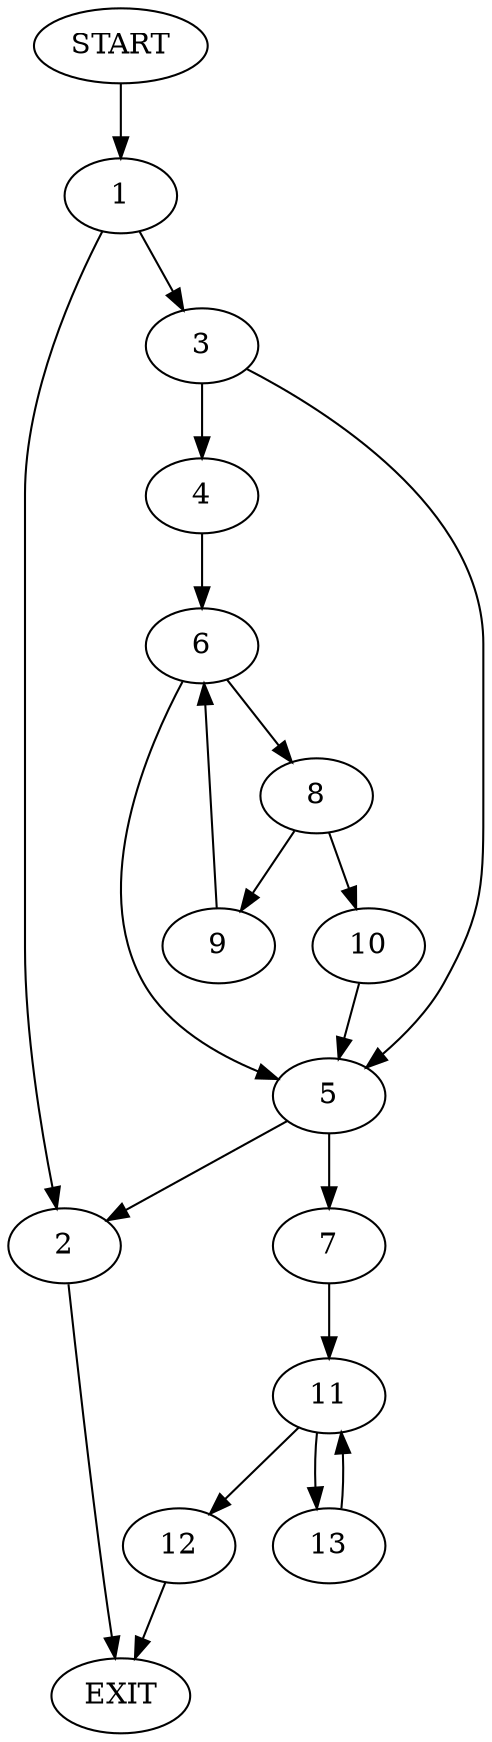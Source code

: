 digraph {
0 [label="START"]
14 [label="EXIT"]
0 -> 1
1 -> 2
1 -> 3
3 -> 4
3 -> 5
2 -> 14
4 -> 6
5 -> 2
5 -> 7
6 -> 8
6 -> 5
8 -> 9
8 -> 10
10 -> 5
9 -> 6
7 -> 11
11 -> 12
11 -> 13
12 -> 14
13 -> 11
}
